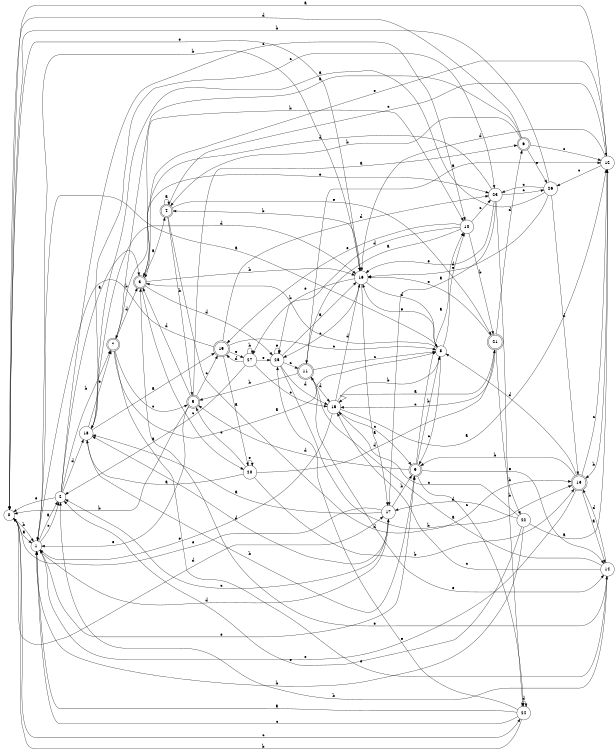 digraph n23_5 {
__start0 [label="" shape="none"];

rankdir=LR;
size="8,5";

s0 [style="filled", color="black", fillcolor="white" shape="circle", label="0"];
s1 [style="filled", color="black", fillcolor="white" shape="circle", label="1"];
s2 [style="filled", color="black", fillcolor="white" shape="circle", label="2"];
s3 [style="rounded,filled", color="black", fillcolor="white" shape="doublecircle", label="3"];
s4 [style="rounded,filled", color="black", fillcolor="white" shape="doublecircle", label="4"];
s5 [style="rounded,filled", color="black", fillcolor="white" shape="doublecircle", label="5"];
s6 [style="rounded,filled", color="black", fillcolor="white" shape="doublecircle", label="6"];
s7 [style="rounded,filled", color="black", fillcolor="white" shape="doublecircle", label="7"];
s8 [style="filled", color="black", fillcolor="white" shape="circle", label="8"];
s9 [style="rounded,filled", color="black", fillcolor="white" shape="doublecircle", label="9"];
s10 [style="filled", color="black", fillcolor="white" shape="circle", label="10"];
s11 [style="rounded,filled", color="black", fillcolor="white" shape="doublecircle", label="11"];
s12 [style="filled", color="black", fillcolor="white" shape="circle", label="12"];
s13 [style="rounded,filled", color="black", fillcolor="white" shape="doublecircle", label="13"];
s14 [style="filled", color="black", fillcolor="white" shape="circle", label="14"];
s15 [style="filled", color="black", fillcolor="white" shape="circle", label="15"];
s16 [style="filled", color="black", fillcolor="white" shape="circle", label="16"];
s17 [style="filled", color="black", fillcolor="white" shape="circle", label="17"];
s18 [style="filled", color="black", fillcolor="white" shape="circle", label="18"];
s19 [style="rounded,filled", color="black", fillcolor="white" shape="doublecircle", label="19"];
s20 [style="filled", color="black", fillcolor="white" shape="circle", label="20"];
s21 [style="rounded,filled", color="black", fillcolor="white" shape="doublecircle", label="21"];
s22 [style="filled", color="black", fillcolor="white" shape="circle", label="22"];
s23 [style="filled", color="black", fillcolor="white" shape="circle", label="23"];
s24 [style="filled", color="black", fillcolor="white" shape="circle", label="24"];
s25 [style="filled", color="black", fillcolor="white" shape="circle", label="25"];
s26 [style="filled", color="black", fillcolor="white" shape="circle", label="26"];
s27 [style="filled", color="black", fillcolor="white" shape="circle", label="27"];
s0 -> s1 [label="a"];
s0 -> s1 [label="b"];
s0 -> s24 [label="c"];
s0 -> s17 [label="d"];
s0 -> s16 [label="e"];
s1 -> s2 [label="a"];
s1 -> s16 [label="b"];
s1 -> s2 [label="c"];
s1 -> s17 [label="d"];
s1 -> s9 [label="e"];
s2 -> s3 [label="a"];
s2 -> s7 [label="b"];
s2 -> s10 [label="c"];
s2 -> s18 [label="d"];
s2 -> s0 [label="e"];
s3 -> s4 [label="a"];
s3 -> s16 [label="b"];
s3 -> s20 [label="c"];
s3 -> s25 [label="d"];
s3 -> s23 [label="e"];
s4 -> s4 [label="a"];
s4 -> s5 [label="b"];
s4 -> s12 [label="c"];
s4 -> s13 [label="d"];
s4 -> s21 [label="e"];
s5 -> s6 [label="a"];
s5 -> s0 [label="b"];
s5 -> s19 [label="c"];
s5 -> s3 [label="d"];
s5 -> s1 [label="e"];
s6 -> s7 [label="a"];
s6 -> s4 [label="b"];
s6 -> s12 [label="c"];
s6 -> s0 [label="d"];
s6 -> s26 [label="e"];
s7 -> s8 [label="a"];
s7 -> s10 [label="b"];
s7 -> s5 [label="c"];
s7 -> s3 [label="d"];
s7 -> s14 [label="e"];
s8 -> s1 [label="a"];
s8 -> s3 [label="b"];
s8 -> s9 [label="c"];
s8 -> s10 [label="d"];
s8 -> s16 [label="e"];
s9 -> s10 [label="a"];
s9 -> s8 [label="b"];
s9 -> s24 [label="c"];
s9 -> s5 [label="d"];
s9 -> s14 [label="e"];
s10 -> s11 [label="a"];
s10 -> s21 [label="b"];
s10 -> s23 [label="c"];
s10 -> s25 [label="d"];
s10 -> s19 [label="e"];
s11 -> s12 [label="a"];
s11 -> s5 [label="b"];
s11 -> s8 [label="c"];
s11 -> s15 [label="d"];
s11 -> s14 [label="e"];
s12 -> s0 [label="a"];
s12 -> s13 [label="b"];
s12 -> s26 [label="c"];
s12 -> s16 [label="d"];
s12 -> s3 [label="e"];
s13 -> s14 [label="a"];
s13 -> s9 [label="b"];
s13 -> s12 [label="c"];
s13 -> s8 [label="d"];
s13 -> s1 [label="e"];
s14 -> s11 [label="a"];
s14 -> s2 [label="b"];
s14 -> s15 [label="c"];
s14 -> s13 [label="d"];
s14 -> s3 [label="e"];
s15 -> s12 [label="a"];
s15 -> s8 [label="b"];
s15 -> s9 [label="c"];
s15 -> s16 [label="d"];
s15 -> s1 [label="e"];
s16 -> s17 [label="a"];
s16 -> s4 [label="b"];
s16 -> s25 [label="c"];
s16 -> s8 [label="d"];
s16 -> s27 [label="e"];
s17 -> s18 [label="a"];
s17 -> s9 [label="b"];
s17 -> s2 [label="c"];
s17 -> s18 [label="d"];
s17 -> s0 [label="e"];
s18 -> s19 [label="a"];
s18 -> s9 [label="b"];
s18 -> s23 [label="c"];
s18 -> s16 [label="d"];
s18 -> s7 [label="e"];
s19 -> s20 [label="a"];
s19 -> s1 [label="b"];
s19 -> s8 [label="c"];
s19 -> s23 [label="d"];
s19 -> s27 [label="e"];
s20 -> s18 [label="a"];
s20 -> s13 [label="b"];
s20 -> s5 [label="c"];
s20 -> s21 [label="d"];
s20 -> s20 [label="e"];
s21 -> s15 [label="a"];
s21 -> s22 [label="b"];
s21 -> s15 [label="c"];
s21 -> s6 [label="d"];
s21 -> s16 [label="e"];
s22 -> s12 [label="a"];
s22 -> s1 [label="b"];
s22 -> s15 [label="c"];
s22 -> s17 [label="d"];
s22 -> s2 [label="e"];
s23 -> s17 [label="a"];
s23 -> s24 [label="b"];
s23 -> s26 [label="c"];
s23 -> s3 [label="d"];
s23 -> s16 [label="e"];
s24 -> s1 [label="a"];
s24 -> s0 [label="b"];
s24 -> s1 [label="c"];
s24 -> s24 [label="d"];
s24 -> s25 [label="e"];
s25 -> s16 [label="a"];
s25 -> s13 [label="b"];
s25 -> s11 [label="c"];
s25 -> s15 [label="d"];
s25 -> s25 [label="e"];
s26 -> s18 [label="a"];
s26 -> s0 [label="b"];
s26 -> s23 [label="c"];
s26 -> s13 [label="d"];
s26 -> s16 [label="e"];
s27 -> s2 [label="a"];
s27 -> s27 [label="b"];
s27 -> s15 [label="c"];
s27 -> s19 [label="d"];
s27 -> s25 [label="e"];

}